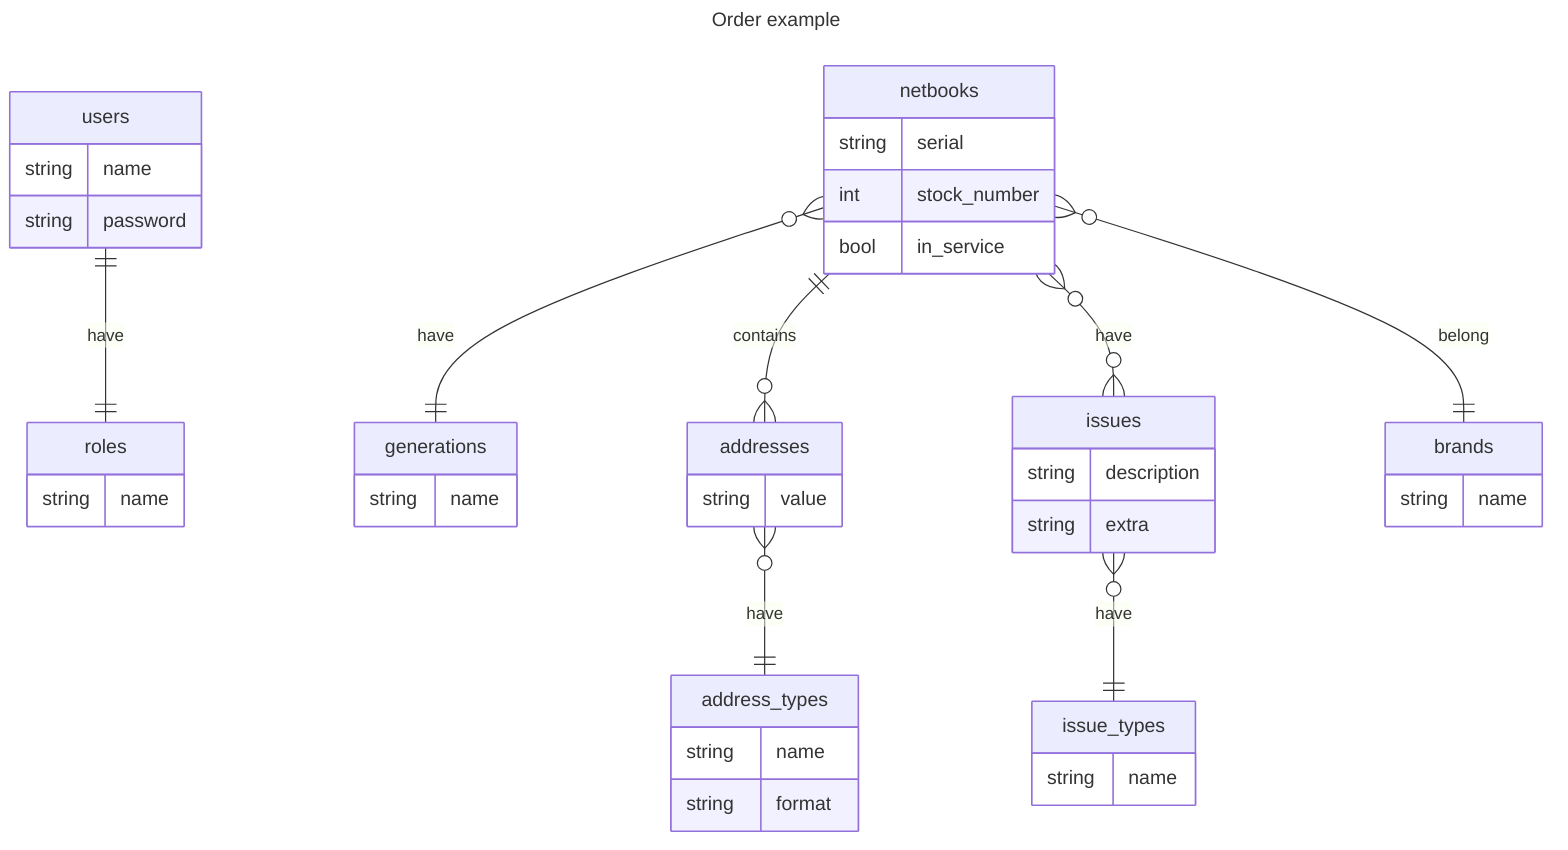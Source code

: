 ---
title: Order example
---

erDiagram
    users ||--|| roles : have
    netbooks }o--|| generations : have
    netbooks ||--o{ addresses : contains
    netbooks }o--o{ issues : have
    addresses }o--|| address_types : have
    issues }o--|| issue_types : have
    netbooks }o--|| brands : belong
    users {
        string name
        string password
    }
    roles {
        string name
    }
    netbooks {
        string serial
        int stock_number
        bool in_service
    }
    brands {
        string name
    }
    generations {
        string name
    }
    address_types {
        string name
        string format
    }
    addresses {
        string value
    }
    issues {
        string description
        string extra
    }
    issue_types {
        string name
    }